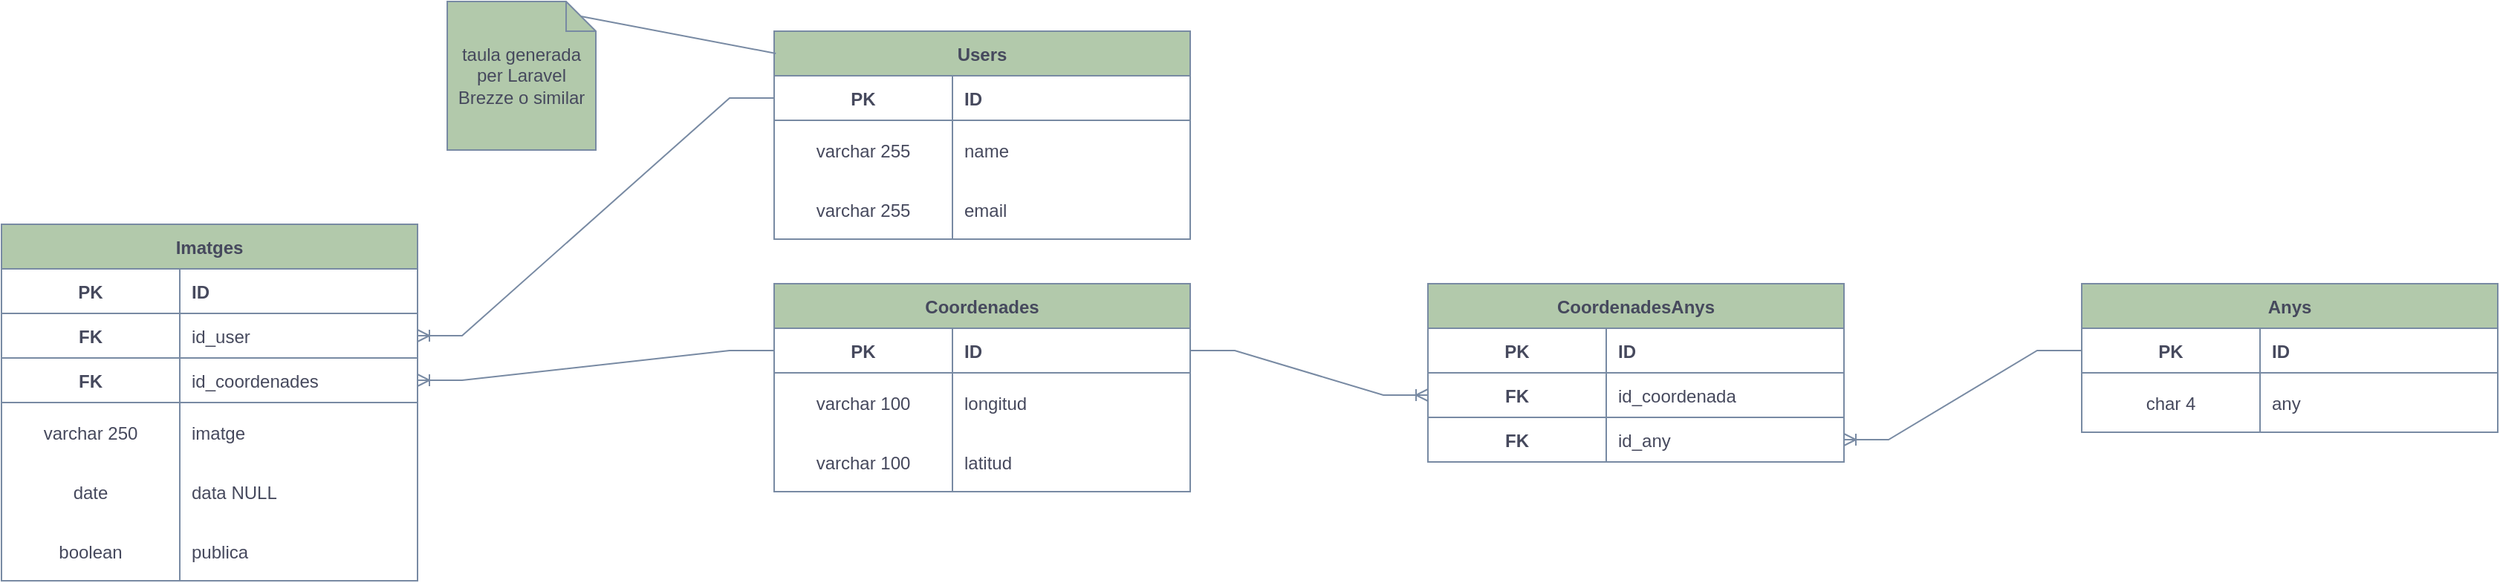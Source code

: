 <mxfile version="20.8.1" type="device"><diagram id="i_ycTt-Tsz6MkPtKu-zt" name="Pàgina-1"><mxGraphModel dx="1687" dy="881" grid="1" gridSize="10" guides="1" tooltips="1" connect="1" arrows="1" fold="1" page="1" pageScale="1" pageWidth="827" pageHeight="1169" math="0" shadow="0"><root><mxCell id="0"/><mxCell id="1" parent="0"/><mxCell id="Mu_sR7AdzsPw8719Cuer-14" value="Imatges" style="shape=table;startSize=30;container=1;collapsible=1;childLayout=tableLayout;fixedRows=1;rowLines=0;fontStyle=1;align=center;resizeLast=1;labelBackgroundColor=none;fillColor=#B2C9AB;strokeColor=#788AA3;fontColor=#46495D;" vertex="1" parent="1"><mxGeometry x="80" y="160" width="280" height="240" as="geometry"/></mxCell><mxCell id="Mu_sR7AdzsPw8719Cuer-30" value="" style="shape=tableRow;horizontal=0;startSize=0;swimlaneHead=0;swimlaneBody=0;fillColor=none;collapsible=0;dropTarget=0;points=[[0,0.5],[1,0.5]];portConstraint=eastwest;top=0;left=0;right=0;bottom=1;labelBackgroundColor=none;strokeColor=#788AA3;fontColor=#46495D;" vertex="1" parent="Mu_sR7AdzsPw8719Cuer-14"><mxGeometry y="30" width="280" height="30" as="geometry"/></mxCell><mxCell id="Mu_sR7AdzsPw8719Cuer-31" value="PK" style="shape=partialRectangle;connectable=0;fillColor=none;top=0;left=0;bottom=0;right=0;fontStyle=1;overflow=hidden;labelBackgroundColor=none;strokeColor=#788AA3;fontColor=#46495D;" vertex="1" parent="Mu_sR7AdzsPw8719Cuer-30"><mxGeometry width="120" height="30" as="geometry"><mxRectangle width="120" height="30" as="alternateBounds"/></mxGeometry></mxCell><mxCell id="Mu_sR7AdzsPw8719Cuer-32" value="ID" style="shape=partialRectangle;connectable=0;fillColor=none;top=0;left=0;bottom=0;right=0;align=left;spacingLeft=6;fontStyle=1;overflow=hidden;labelBackgroundColor=none;strokeColor=#788AA3;fontColor=#46495D;" vertex="1" parent="Mu_sR7AdzsPw8719Cuer-30"><mxGeometry x="120" width="160" height="30" as="geometry"><mxRectangle width="160" height="30" as="alternateBounds"/></mxGeometry></mxCell><mxCell id="Mu_sR7AdzsPw8719Cuer-56" value="" style="shape=tableRow;horizontal=0;startSize=0;swimlaneHead=0;swimlaneBody=0;fillColor=none;collapsible=0;dropTarget=0;points=[[0,0.5],[1,0.5]];portConstraint=eastwest;top=0;left=0;right=0;bottom=1;labelBackgroundColor=none;strokeColor=#788AA3;fontColor=#46495D;" vertex="1" parent="Mu_sR7AdzsPw8719Cuer-14"><mxGeometry y="60" width="280" height="30" as="geometry"/></mxCell><mxCell id="Mu_sR7AdzsPw8719Cuer-57" value="FK" style="shape=partialRectangle;connectable=0;fillColor=none;top=0;left=0;bottom=0;right=0;fontStyle=1;overflow=hidden;labelBackgroundColor=none;strokeColor=#788AA3;fontColor=#46495D;" vertex="1" parent="Mu_sR7AdzsPw8719Cuer-56"><mxGeometry width="120" height="30" as="geometry"><mxRectangle width="120" height="30" as="alternateBounds"/></mxGeometry></mxCell><mxCell id="Mu_sR7AdzsPw8719Cuer-58" value="id_user" style="shape=partialRectangle;connectable=0;fillColor=none;top=0;left=0;bottom=0;right=0;align=left;spacingLeft=6;fontStyle=0;overflow=hidden;labelBackgroundColor=none;strokeColor=#788AA3;fontColor=#46495D;" vertex="1" parent="Mu_sR7AdzsPw8719Cuer-56"><mxGeometry x="120" width="160" height="30" as="geometry"><mxRectangle width="160" height="30" as="alternateBounds"/></mxGeometry></mxCell><mxCell id="Mu_sR7AdzsPw8719Cuer-15" value="" style="shape=tableRow;horizontal=0;startSize=0;swimlaneHead=0;swimlaneBody=0;fillColor=none;collapsible=0;dropTarget=0;points=[[0,0.5],[1,0.5]];portConstraint=eastwest;top=0;left=0;right=0;bottom=1;labelBackgroundColor=none;strokeColor=#788AA3;fontColor=#46495D;" vertex="1" parent="Mu_sR7AdzsPw8719Cuer-14"><mxGeometry y="90" width="280" height="30" as="geometry"/></mxCell><mxCell id="Mu_sR7AdzsPw8719Cuer-16" value="FK" style="shape=partialRectangle;connectable=0;fillColor=none;top=0;left=0;bottom=0;right=0;fontStyle=1;overflow=hidden;labelBackgroundColor=none;strokeColor=#788AA3;fontColor=#46495D;" vertex="1" parent="Mu_sR7AdzsPw8719Cuer-15"><mxGeometry width="120" height="30" as="geometry"><mxRectangle width="120" height="30" as="alternateBounds"/></mxGeometry></mxCell><mxCell id="Mu_sR7AdzsPw8719Cuer-17" value="id_coordenades" style="shape=partialRectangle;connectable=0;fillColor=none;top=0;left=0;bottom=0;right=0;align=left;spacingLeft=6;fontStyle=0;overflow=hidden;labelBackgroundColor=none;strokeColor=#788AA3;fontColor=#46495D;" vertex="1" parent="Mu_sR7AdzsPw8719Cuer-15"><mxGeometry x="120" width="160" height="30" as="geometry"><mxRectangle width="160" height="30" as="alternateBounds"/></mxGeometry></mxCell><mxCell id="Mu_sR7AdzsPw8719Cuer-18" value="" style="shape=tableRow;horizontal=0;startSize=0;swimlaneHead=0;swimlaneBody=0;fillColor=none;collapsible=0;dropTarget=0;points=[[0,0.5],[1,0.5]];portConstraint=eastwest;top=0;left=0;right=0;bottom=0;labelBackgroundColor=none;strokeColor=#788AA3;fontColor=#46495D;" vertex="1" parent="Mu_sR7AdzsPw8719Cuer-14"><mxGeometry y="120" width="280" height="40" as="geometry"/></mxCell><mxCell id="Mu_sR7AdzsPw8719Cuer-19" value="varchar 250" style="shape=partialRectangle;connectable=0;fillColor=none;top=0;left=0;bottom=0;right=0;editable=1;overflow=hidden;labelBackgroundColor=none;strokeColor=#788AA3;fontColor=#46495D;" vertex="1" parent="Mu_sR7AdzsPw8719Cuer-18"><mxGeometry width="120" height="40" as="geometry"><mxRectangle width="120" height="40" as="alternateBounds"/></mxGeometry></mxCell><mxCell id="Mu_sR7AdzsPw8719Cuer-20" value="imatge" style="shape=partialRectangle;connectable=0;fillColor=none;top=0;left=0;bottom=0;right=0;align=left;spacingLeft=6;overflow=hidden;labelBackgroundColor=none;strokeColor=#788AA3;fontColor=#46495D;" vertex="1" parent="Mu_sR7AdzsPw8719Cuer-18"><mxGeometry x="120" width="160" height="40" as="geometry"><mxRectangle width="160" height="40" as="alternateBounds"/></mxGeometry></mxCell><mxCell id="Mu_sR7AdzsPw8719Cuer-104" value="" style="shape=tableRow;horizontal=0;startSize=0;swimlaneHead=0;swimlaneBody=0;fillColor=none;collapsible=0;dropTarget=0;points=[[0,0.5],[1,0.5]];portConstraint=eastwest;top=0;left=0;right=0;bottom=0;labelBackgroundColor=none;strokeColor=#788AA3;fontColor=#46495D;" vertex="1" parent="Mu_sR7AdzsPw8719Cuer-14"><mxGeometry y="160" width="280" height="40" as="geometry"/></mxCell><mxCell id="Mu_sR7AdzsPw8719Cuer-105" value="date" style="shape=partialRectangle;connectable=0;fillColor=none;top=0;left=0;bottom=0;right=0;editable=1;overflow=hidden;labelBackgroundColor=none;strokeColor=#788AA3;fontColor=#46495D;" vertex="1" parent="Mu_sR7AdzsPw8719Cuer-104"><mxGeometry width="120" height="40" as="geometry"><mxRectangle width="120" height="40" as="alternateBounds"/></mxGeometry></mxCell><mxCell id="Mu_sR7AdzsPw8719Cuer-106" value="data NULL" style="shape=partialRectangle;connectable=0;fillColor=none;top=0;left=0;bottom=0;right=0;align=left;spacingLeft=6;overflow=hidden;labelBackgroundColor=none;strokeColor=#788AA3;fontColor=#46495D;" vertex="1" parent="Mu_sR7AdzsPw8719Cuer-104"><mxGeometry x="120" width="160" height="40" as="geometry"><mxRectangle width="160" height="40" as="alternateBounds"/></mxGeometry></mxCell><mxCell id="Mu_sR7AdzsPw8719Cuer-107" value="" style="shape=tableRow;horizontal=0;startSize=0;swimlaneHead=0;swimlaneBody=0;fillColor=none;collapsible=0;dropTarget=0;points=[[0,0.5],[1,0.5]];portConstraint=eastwest;top=0;left=0;right=0;bottom=0;labelBackgroundColor=none;strokeColor=#788AA3;fontColor=#46495D;" vertex="1" parent="Mu_sR7AdzsPw8719Cuer-14"><mxGeometry y="200" width="280" height="40" as="geometry"/></mxCell><mxCell id="Mu_sR7AdzsPw8719Cuer-108" value="boolean" style="shape=partialRectangle;connectable=0;fillColor=none;top=0;left=0;bottom=0;right=0;editable=1;overflow=hidden;labelBackgroundColor=none;strokeColor=#788AA3;fontColor=#46495D;" vertex="1" parent="Mu_sR7AdzsPw8719Cuer-107"><mxGeometry width="120" height="40" as="geometry"><mxRectangle width="120" height="40" as="alternateBounds"/></mxGeometry></mxCell><mxCell id="Mu_sR7AdzsPw8719Cuer-109" value="publica" style="shape=partialRectangle;connectable=0;fillColor=none;top=0;left=0;bottom=0;right=0;align=left;spacingLeft=6;overflow=hidden;labelBackgroundColor=none;strokeColor=#788AA3;fontColor=#46495D;" vertex="1" parent="Mu_sR7AdzsPw8719Cuer-107"><mxGeometry x="120" width="160" height="40" as="geometry"><mxRectangle width="160" height="40" as="alternateBounds"/></mxGeometry></mxCell><mxCell id="Mu_sR7AdzsPw8719Cuer-33" value="Users" style="shape=table;startSize=30;container=1;collapsible=1;childLayout=tableLayout;fixedRows=1;rowLines=0;fontStyle=1;align=center;resizeLast=1;labelBackgroundColor=none;fillColor=#B2C9AB;strokeColor=#788AA3;fontColor=#46495D;" vertex="1" parent="1"><mxGeometry x="600" y="30" width="280" height="140" as="geometry"/></mxCell><mxCell id="Mu_sR7AdzsPw8719Cuer-34" value="" style="shape=tableRow;horizontal=0;startSize=0;swimlaneHead=0;swimlaneBody=0;fillColor=none;collapsible=0;dropTarget=0;points=[[0,0.5],[1,0.5]];portConstraint=eastwest;top=0;left=0;right=0;bottom=1;labelBackgroundColor=none;strokeColor=#788AA3;fontColor=#46495D;" vertex="1" parent="Mu_sR7AdzsPw8719Cuer-33"><mxGeometry y="30" width="280" height="30" as="geometry"/></mxCell><mxCell id="Mu_sR7AdzsPw8719Cuer-35" value="PK" style="shape=partialRectangle;connectable=0;fillColor=none;top=0;left=0;bottom=0;right=0;fontStyle=1;overflow=hidden;labelBackgroundColor=none;strokeColor=#788AA3;fontColor=#46495D;" vertex="1" parent="Mu_sR7AdzsPw8719Cuer-34"><mxGeometry width="120" height="30" as="geometry"><mxRectangle width="120" height="30" as="alternateBounds"/></mxGeometry></mxCell><mxCell id="Mu_sR7AdzsPw8719Cuer-36" value="ID" style="shape=partialRectangle;connectable=0;fillColor=none;top=0;left=0;bottom=0;right=0;align=left;spacingLeft=6;fontStyle=1;overflow=hidden;labelBackgroundColor=none;strokeColor=#788AA3;fontColor=#46495D;" vertex="1" parent="Mu_sR7AdzsPw8719Cuer-34"><mxGeometry x="120" width="160" height="30" as="geometry"><mxRectangle width="160" height="30" as="alternateBounds"/></mxGeometry></mxCell><mxCell id="Mu_sR7AdzsPw8719Cuer-40" value="" style="shape=tableRow;horizontal=0;startSize=0;swimlaneHead=0;swimlaneBody=0;fillColor=none;collapsible=0;dropTarget=0;points=[[0,0.5],[1,0.5]];portConstraint=eastwest;top=0;left=0;right=0;bottom=0;labelBackgroundColor=none;strokeColor=#788AA3;fontColor=#46495D;" vertex="1" parent="Mu_sR7AdzsPw8719Cuer-33"><mxGeometry y="60" width="280" height="40" as="geometry"/></mxCell><mxCell id="Mu_sR7AdzsPw8719Cuer-41" value="varchar 255" style="shape=partialRectangle;connectable=0;fillColor=none;top=0;left=0;bottom=0;right=0;editable=1;overflow=hidden;labelBackgroundColor=none;strokeColor=#788AA3;fontColor=#46495D;" vertex="1" parent="Mu_sR7AdzsPw8719Cuer-40"><mxGeometry width="120" height="40" as="geometry"><mxRectangle width="120" height="40" as="alternateBounds"/></mxGeometry></mxCell><mxCell id="Mu_sR7AdzsPw8719Cuer-42" value="name" style="shape=partialRectangle;connectable=0;fillColor=none;top=0;left=0;bottom=0;right=0;align=left;spacingLeft=6;overflow=hidden;labelBackgroundColor=none;strokeColor=#788AA3;fontColor=#46495D;" vertex="1" parent="Mu_sR7AdzsPw8719Cuer-40"><mxGeometry x="120" width="160" height="40" as="geometry"><mxRectangle width="160" height="40" as="alternateBounds"/></mxGeometry></mxCell><mxCell id="Mu_sR7AdzsPw8719Cuer-43" value="" style="shape=tableRow;horizontal=0;startSize=0;swimlaneHead=0;swimlaneBody=0;fillColor=none;collapsible=0;dropTarget=0;points=[[0,0.5],[1,0.5]];portConstraint=eastwest;top=0;left=0;right=0;bottom=0;labelBackgroundColor=none;strokeColor=#788AA3;fontColor=#46495D;" vertex="1" parent="Mu_sR7AdzsPw8719Cuer-33"><mxGeometry y="100" width="280" height="40" as="geometry"/></mxCell><mxCell id="Mu_sR7AdzsPw8719Cuer-44" value="varchar 255" style="shape=partialRectangle;connectable=0;fillColor=none;top=0;left=0;bottom=0;right=0;editable=1;overflow=hidden;labelBackgroundColor=none;strokeColor=#788AA3;fontColor=#46495D;" vertex="1" parent="Mu_sR7AdzsPw8719Cuer-43"><mxGeometry width="120" height="40" as="geometry"><mxRectangle width="120" height="40" as="alternateBounds"/></mxGeometry></mxCell><mxCell id="Mu_sR7AdzsPw8719Cuer-45" value="email" style="shape=partialRectangle;connectable=0;fillColor=none;top=0;left=0;bottom=0;right=0;align=left;spacingLeft=6;overflow=hidden;labelBackgroundColor=none;strokeColor=#788AA3;fontColor=#46495D;" vertex="1" parent="Mu_sR7AdzsPw8719Cuer-43"><mxGeometry x="120" width="160" height="40" as="geometry"><mxRectangle width="160" height="40" as="alternateBounds"/></mxGeometry></mxCell><mxCell id="Mu_sR7AdzsPw8719Cuer-50" value="" style="edgeStyle=entityRelationEdgeStyle;fontSize=12;html=1;endArrow=ERoneToMany;rounded=0;exitX=0;exitY=0.5;exitDx=0;exitDy=0;entryX=1;entryY=0.5;entryDx=0;entryDy=0;labelBackgroundColor=none;strokeColor=#788AA3;fontColor=default;" edge="1" parent="1" source="Mu_sR7AdzsPw8719Cuer-34" target="Mu_sR7AdzsPw8719Cuer-56"><mxGeometry width="100" height="100" relative="1" as="geometry"><mxPoint x="390" y="440" as="sourcePoint"/><mxPoint x="490" y="340" as="targetPoint"/></mxGeometry></mxCell><mxCell id="Mu_sR7AdzsPw8719Cuer-51" value="taula generada per Laravel Brezze o similar" style="shape=note;size=20;whiteSpace=wrap;html=1;labelBackgroundColor=none;fillColor=#B2C9AB;strokeColor=#788AA3;fontColor=#46495D;" vertex="1" parent="1"><mxGeometry x="380" y="10" width="100" height="100" as="geometry"/></mxCell><mxCell id="Mu_sR7AdzsPw8719Cuer-52" value="" style="endArrow=none;html=1;rounded=0;exitX=0.004;exitY=0.107;exitDx=0;exitDy=0;exitPerimeter=0;entryX=0;entryY=0;entryDx=90;entryDy=10;entryPerimeter=0;labelBackgroundColor=none;strokeColor=#788AA3;fontColor=default;" edge="1" parent="1" source="Mu_sR7AdzsPw8719Cuer-33" target="Mu_sR7AdzsPw8719Cuer-51"><mxGeometry relative="1" as="geometry"><mxPoint x="360" y="390" as="sourcePoint"/><mxPoint x="520" y="390" as="targetPoint"/></mxGeometry></mxCell><mxCell id="Mu_sR7AdzsPw8719Cuer-59" value="Coordenades" style="shape=table;startSize=30;container=1;collapsible=1;childLayout=tableLayout;fixedRows=1;rowLines=0;fontStyle=1;align=center;resizeLast=1;labelBackgroundColor=none;fillColor=#B2C9AB;strokeColor=#788AA3;fontColor=#46495D;" vertex="1" parent="1"><mxGeometry x="600" y="200" width="280" height="140" as="geometry"/></mxCell><mxCell id="Mu_sR7AdzsPw8719Cuer-60" value="" style="shape=tableRow;horizontal=0;startSize=0;swimlaneHead=0;swimlaneBody=0;fillColor=none;collapsible=0;dropTarget=0;points=[[0,0.5],[1,0.5]];portConstraint=eastwest;top=0;left=0;right=0;bottom=1;labelBackgroundColor=none;strokeColor=#788AA3;fontColor=#46495D;" vertex="1" parent="Mu_sR7AdzsPw8719Cuer-59"><mxGeometry y="30" width="280" height="30" as="geometry"/></mxCell><mxCell id="Mu_sR7AdzsPw8719Cuer-61" value="PK" style="shape=partialRectangle;connectable=0;fillColor=none;top=0;left=0;bottom=0;right=0;fontStyle=1;overflow=hidden;labelBackgroundColor=none;strokeColor=#788AA3;fontColor=#46495D;" vertex="1" parent="Mu_sR7AdzsPw8719Cuer-60"><mxGeometry width="120" height="30" as="geometry"><mxRectangle width="120" height="30" as="alternateBounds"/></mxGeometry></mxCell><mxCell id="Mu_sR7AdzsPw8719Cuer-62" value="ID" style="shape=partialRectangle;connectable=0;fillColor=none;top=0;left=0;bottom=0;right=0;align=left;spacingLeft=6;fontStyle=1;overflow=hidden;labelBackgroundColor=none;strokeColor=#788AA3;fontColor=#46495D;" vertex="1" parent="Mu_sR7AdzsPw8719Cuer-60"><mxGeometry x="120" width="160" height="30" as="geometry"><mxRectangle width="160" height="30" as="alternateBounds"/></mxGeometry></mxCell><mxCell id="Mu_sR7AdzsPw8719Cuer-69" value="" style="shape=tableRow;horizontal=0;startSize=0;swimlaneHead=0;swimlaneBody=0;fillColor=none;collapsible=0;dropTarget=0;points=[[0,0.5],[1,0.5]];portConstraint=eastwest;top=0;left=0;right=0;bottom=0;labelBackgroundColor=none;strokeColor=#788AA3;fontColor=#46495D;" vertex="1" parent="Mu_sR7AdzsPw8719Cuer-59"><mxGeometry y="60" width="280" height="40" as="geometry"/></mxCell><mxCell id="Mu_sR7AdzsPw8719Cuer-70" value="varchar 100" style="shape=partialRectangle;connectable=0;fillColor=none;top=0;left=0;bottom=0;right=0;editable=1;overflow=hidden;labelBackgroundColor=none;strokeColor=#788AA3;fontColor=#46495D;" vertex="1" parent="Mu_sR7AdzsPw8719Cuer-69"><mxGeometry width="120" height="40" as="geometry"><mxRectangle width="120" height="40" as="alternateBounds"/></mxGeometry></mxCell><mxCell id="Mu_sR7AdzsPw8719Cuer-71" value="longitud" style="shape=partialRectangle;connectable=0;fillColor=none;top=0;left=0;bottom=0;right=0;align=left;spacingLeft=6;overflow=hidden;labelBackgroundColor=none;strokeColor=#788AA3;fontColor=#46495D;" vertex="1" parent="Mu_sR7AdzsPw8719Cuer-69"><mxGeometry x="120" width="160" height="40" as="geometry"><mxRectangle width="160" height="40" as="alternateBounds"/></mxGeometry></mxCell><mxCell id="Mu_sR7AdzsPw8719Cuer-72" value="" style="shape=tableRow;horizontal=0;startSize=0;swimlaneHead=0;swimlaneBody=0;fillColor=none;collapsible=0;dropTarget=0;points=[[0,0.5],[1,0.5]];portConstraint=eastwest;top=0;left=0;right=0;bottom=0;labelBackgroundColor=none;strokeColor=#788AA3;fontColor=#46495D;" vertex="1" parent="Mu_sR7AdzsPw8719Cuer-59"><mxGeometry y="100" width="280" height="40" as="geometry"/></mxCell><mxCell id="Mu_sR7AdzsPw8719Cuer-73" value="varchar 100" style="shape=partialRectangle;connectable=0;fillColor=none;top=0;left=0;bottom=0;right=0;editable=1;overflow=hidden;labelBackgroundColor=none;strokeColor=#788AA3;fontColor=#46495D;" vertex="1" parent="Mu_sR7AdzsPw8719Cuer-72"><mxGeometry width="120" height="40" as="geometry"><mxRectangle width="120" height="40" as="alternateBounds"/></mxGeometry></mxCell><mxCell id="Mu_sR7AdzsPw8719Cuer-74" value="latitud" style="shape=partialRectangle;connectable=0;fillColor=none;top=0;left=0;bottom=0;right=0;align=left;spacingLeft=6;overflow=hidden;labelBackgroundColor=none;strokeColor=#788AA3;fontColor=#46495D;" vertex="1" parent="Mu_sR7AdzsPw8719Cuer-72"><mxGeometry x="120" width="160" height="40" as="geometry"><mxRectangle width="160" height="40" as="alternateBounds"/></mxGeometry></mxCell><mxCell id="Mu_sR7AdzsPw8719Cuer-75" value="" style="edgeStyle=entityRelationEdgeStyle;fontSize=12;html=1;endArrow=ERoneToMany;rounded=0;entryX=1;entryY=0.5;entryDx=0;entryDy=0;exitX=0;exitY=0.5;exitDx=0;exitDy=0;labelBackgroundColor=none;strokeColor=#788AA3;fontColor=default;" edge="1" parent="1" source="Mu_sR7AdzsPw8719Cuer-60" target="Mu_sR7AdzsPw8719Cuer-15"><mxGeometry width="100" height="100" relative="1" as="geometry"><mxPoint x="600" y="250" as="sourcePoint"/><mxPoint x="490" y="340" as="targetPoint"/></mxGeometry></mxCell><mxCell id="Mu_sR7AdzsPw8719Cuer-79" value="Anys" style="shape=table;startSize=30;container=1;collapsible=1;childLayout=tableLayout;fixedRows=1;rowLines=0;fontStyle=1;align=center;resizeLast=1;labelBackgroundColor=none;fillColor=#B2C9AB;strokeColor=#788AA3;fontColor=#46495D;" vertex="1" parent="1"><mxGeometry x="1480" y="200" width="280" height="100" as="geometry"/></mxCell><mxCell id="Mu_sR7AdzsPw8719Cuer-80" value="" style="shape=tableRow;horizontal=0;startSize=0;swimlaneHead=0;swimlaneBody=0;fillColor=none;collapsible=0;dropTarget=0;points=[[0,0.5],[1,0.5]];portConstraint=eastwest;top=0;left=0;right=0;bottom=1;labelBackgroundColor=none;strokeColor=#788AA3;fontColor=#46495D;" vertex="1" parent="Mu_sR7AdzsPw8719Cuer-79"><mxGeometry y="30" width="280" height="30" as="geometry"/></mxCell><mxCell id="Mu_sR7AdzsPw8719Cuer-81" value="PK" style="shape=partialRectangle;connectable=0;fillColor=none;top=0;left=0;bottom=0;right=0;fontStyle=1;overflow=hidden;labelBackgroundColor=none;strokeColor=#788AA3;fontColor=#46495D;" vertex="1" parent="Mu_sR7AdzsPw8719Cuer-80"><mxGeometry width="120" height="30" as="geometry"><mxRectangle width="120" height="30" as="alternateBounds"/></mxGeometry></mxCell><mxCell id="Mu_sR7AdzsPw8719Cuer-82" value="ID" style="shape=partialRectangle;connectable=0;fillColor=none;top=0;left=0;bottom=0;right=0;align=left;spacingLeft=6;fontStyle=1;overflow=hidden;labelBackgroundColor=none;strokeColor=#788AA3;fontColor=#46495D;" vertex="1" parent="Mu_sR7AdzsPw8719Cuer-80"><mxGeometry x="120" width="160" height="30" as="geometry"><mxRectangle width="160" height="30" as="alternateBounds"/></mxGeometry></mxCell><mxCell id="Mu_sR7AdzsPw8719Cuer-83" value="" style="shape=tableRow;horizontal=0;startSize=0;swimlaneHead=0;swimlaneBody=0;fillColor=none;collapsible=0;dropTarget=0;points=[[0,0.5],[1,0.5]];portConstraint=eastwest;top=0;left=0;right=0;bottom=0;labelBackgroundColor=none;strokeColor=#788AA3;fontColor=#46495D;" vertex="1" parent="Mu_sR7AdzsPw8719Cuer-79"><mxGeometry y="60" width="280" height="40" as="geometry"/></mxCell><mxCell id="Mu_sR7AdzsPw8719Cuer-84" value="char 4" style="shape=partialRectangle;connectable=0;fillColor=none;top=0;left=0;bottom=0;right=0;editable=1;overflow=hidden;labelBackgroundColor=none;strokeColor=#788AA3;fontColor=#46495D;" vertex="1" parent="Mu_sR7AdzsPw8719Cuer-83"><mxGeometry width="120" height="40" as="geometry"><mxRectangle width="120" height="40" as="alternateBounds"/></mxGeometry></mxCell><mxCell id="Mu_sR7AdzsPw8719Cuer-85" value="any" style="shape=partialRectangle;connectable=0;fillColor=none;top=0;left=0;bottom=0;right=0;align=left;spacingLeft=6;overflow=hidden;labelBackgroundColor=none;strokeColor=#788AA3;fontColor=#46495D;" vertex="1" parent="Mu_sR7AdzsPw8719Cuer-83"><mxGeometry x="120" width="160" height="40" as="geometry"><mxRectangle width="160" height="40" as="alternateBounds"/></mxGeometry></mxCell><mxCell id="Mu_sR7AdzsPw8719Cuer-89" value="CoordenadesAnys" style="shape=table;startSize=30;container=1;collapsible=1;childLayout=tableLayout;fixedRows=1;rowLines=0;fontStyle=1;align=center;resizeLast=1;labelBackgroundColor=none;fillColor=#B2C9AB;strokeColor=#788AA3;fontColor=#46495D;" vertex="1" parent="1"><mxGeometry x="1040" y="200" width="280" height="120" as="geometry"/></mxCell><mxCell id="Mu_sR7AdzsPw8719Cuer-90" value="" style="shape=tableRow;horizontal=0;startSize=0;swimlaneHead=0;swimlaneBody=0;fillColor=none;collapsible=0;dropTarget=0;points=[[0,0.5],[1,0.5]];portConstraint=eastwest;top=0;left=0;right=0;bottom=1;labelBackgroundColor=none;strokeColor=#788AA3;fontColor=#46495D;" vertex="1" parent="Mu_sR7AdzsPw8719Cuer-89"><mxGeometry y="30" width="280" height="30" as="geometry"/></mxCell><mxCell id="Mu_sR7AdzsPw8719Cuer-91" value="PK" style="shape=partialRectangle;connectable=0;fillColor=none;top=0;left=0;bottom=0;right=0;fontStyle=1;overflow=hidden;labelBackgroundColor=none;strokeColor=#788AA3;fontColor=#46495D;" vertex="1" parent="Mu_sR7AdzsPw8719Cuer-90"><mxGeometry width="120" height="30" as="geometry"><mxRectangle width="120" height="30" as="alternateBounds"/></mxGeometry></mxCell><mxCell id="Mu_sR7AdzsPw8719Cuer-92" value="ID" style="shape=partialRectangle;connectable=0;fillColor=none;top=0;left=0;bottom=0;right=0;align=left;spacingLeft=6;fontStyle=1;overflow=hidden;labelBackgroundColor=none;strokeColor=#788AA3;fontColor=#46495D;" vertex="1" parent="Mu_sR7AdzsPw8719Cuer-90"><mxGeometry x="120" width="160" height="30" as="geometry"><mxRectangle width="160" height="30" as="alternateBounds"/></mxGeometry></mxCell><mxCell id="Mu_sR7AdzsPw8719Cuer-96" value="" style="shape=tableRow;horizontal=0;startSize=0;swimlaneHead=0;swimlaneBody=0;fillColor=none;collapsible=0;dropTarget=0;points=[[0,0.5],[1,0.5]];portConstraint=eastwest;top=0;left=0;right=0;bottom=1;labelBackgroundColor=none;strokeColor=#788AA3;fontColor=#46495D;" vertex="1" parent="Mu_sR7AdzsPw8719Cuer-89"><mxGeometry y="60" width="280" height="30" as="geometry"/></mxCell><mxCell id="Mu_sR7AdzsPw8719Cuer-97" value="FK" style="shape=partialRectangle;connectable=0;fillColor=none;top=0;left=0;bottom=0;right=0;fontStyle=1;overflow=hidden;labelBackgroundColor=none;strokeColor=#788AA3;fontColor=#46495D;" vertex="1" parent="Mu_sR7AdzsPw8719Cuer-96"><mxGeometry width="120" height="30" as="geometry"><mxRectangle width="120" height="30" as="alternateBounds"/></mxGeometry></mxCell><mxCell id="Mu_sR7AdzsPw8719Cuer-98" value="id_coordenada" style="shape=partialRectangle;connectable=0;fillColor=none;top=0;left=0;bottom=0;right=0;align=left;spacingLeft=6;fontStyle=0;overflow=hidden;labelBackgroundColor=none;strokeColor=#788AA3;fontColor=#46495D;" vertex="1" parent="Mu_sR7AdzsPw8719Cuer-96"><mxGeometry x="120" width="160" height="30" as="geometry"><mxRectangle width="160" height="30" as="alternateBounds"/></mxGeometry></mxCell><mxCell id="Mu_sR7AdzsPw8719Cuer-99" value="" style="shape=tableRow;horizontal=0;startSize=0;swimlaneHead=0;swimlaneBody=0;fillColor=none;collapsible=0;dropTarget=0;points=[[0,0.5],[1,0.5]];portConstraint=eastwest;top=0;left=0;right=0;bottom=1;labelBackgroundColor=none;strokeColor=#788AA3;fontColor=#46495D;" vertex="1" parent="Mu_sR7AdzsPw8719Cuer-89"><mxGeometry y="90" width="280" height="30" as="geometry"/></mxCell><mxCell id="Mu_sR7AdzsPw8719Cuer-100" value="FK" style="shape=partialRectangle;connectable=0;fillColor=none;top=0;left=0;bottom=0;right=0;fontStyle=1;overflow=hidden;labelBackgroundColor=none;strokeColor=#788AA3;fontColor=#46495D;" vertex="1" parent="Mu_sR7AdzsPw8719Cuer-99"><mxGeometry width="120" height="30" as="geometry"><mxRectangle width="120" height="30" as="alternateBounds"/></mxGeometry></mxCell><mxCell id="Mu_sR7AdzsPw8719Cuer-101" value="id_any" style="shape=partialRectangle;connectable=0;fillColor=none;top=0;left=0;bottom=0;right=0;align=left;spacingLeft=6;fontStyle=0;overflow=hidden;labelBackgroundColor=none;strokeColor=#788AA3;fontColor=#46495D;" vertex="1" parent="Mu_sR7AdzsPw8719Cuer-99"><mxGeometry x="120" width="160" height="30" as="geometry"><mxRectangle width="160" height="30" as="alternateBounds"/></mxGeometry></mxCell><mxCell id="Mu_sR7AdzsPw8719Cuer-102" value="" style="edgeStyle=entityRelationEdgeStyle;fontSize=12;html=1;endArrow=ERoneToMany;rounded=0;exitX=1;exitY=0.5;exitDx=0;exitDy=0;entryX=0;entryY=0.5;entryDx=0;entryDy=0;labelBackgroundColor=none;strokeColor=#788AA3;fontColor=default;" edge="1" parent="1" source="Mu_sR7AdzsPw8719Cuer-60" target="Mu_sR7AdzsPw8719Cuer-96"><mxGeometry width="100" height="100" relative="1" as="geometry"><mxPoint x="1180" y="440" as="sourcePoint"/><mxPoint x="1280" y="340" as="targetPoint"/></mxGeometry></mxCell><mxCell id="Mu_sR7AdzsPw8719Cuer-103" value="" style="edgeStyle=entityRelationEdgeStyle;fontSize=12;html=1;endArrow=ERoneToMany;rounded=0;exitX=0;exitY=0.5;exitDx=0;exitDy=0;entryX=1;entryY=0.5;entryDx=0;entryDy=0;labelBackgroundColor=none;strokeColor=#788AA3;fontColor=default;" edge="1" parent="1" source="Mu_sR7AdzsPw8719Cuer-80" target="Mu_sR7AdzsPw8719Cuer-99"><mxGeometry width="100" height="100" relative="1" as="geometry"><mxPoint x="1180" y="440" as="sourcePoint"/><mxPoint x="1280" y="340" as="targetPoint"/></mxGeometry></mxCell></root></mxGraphModel></diagram></mxfile>